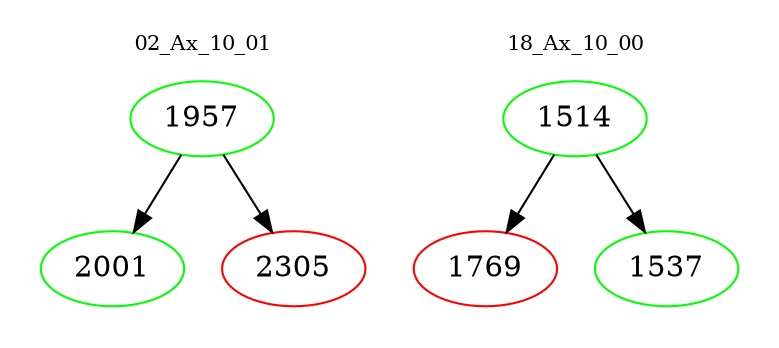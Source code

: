 digraph{
subgraph cluster_0 {
color = white
label = "02_Ax_10_01";
fontsize=10;
T0_1957 [label="1957", color="green"]
T0_1957 -> T0_2001 [color="black"]
T0_2001 [label="2001", color="green"]
T0_1957 -> T0_2305 [color="black"]
T0_2305 [label="2305", color="red"]
}
subgraph cluster_1 {
color = white
label = "18_Ax_10_00";
fontsize=10;
T1_1514 [label="1514", color="green"]
T1_1514 -> T1_1769 [color="black"]
T1_1769 [label="1769", color="red"]
T1_1514 -> T1_1537 [color="black"]
T1_1537 [label="1537", color="green"]
}
}
